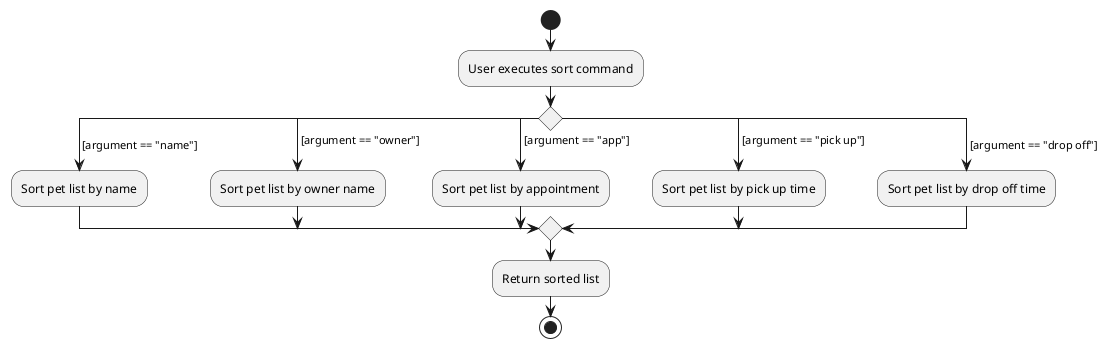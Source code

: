 @startuml
start
:User executes sort command;

'Since the beta syntax does not support placing the condition outside the
'diamond we place it as the true branch instead.
switch ()
case ( [argument == "name"] )
    :Sort pet list by name;
case ( [argument == "owner"] )
    :Sort pet list by owner name;
case ( [argument == "app"] )
    :Sort pet list by appointment;
case ( [argument == "pick up"] )
    :Sort pet list by pick up time;
case ( [argument == "drop off"] )
    :Sort pet list by drop off time;
endswitch

:Return sorted list;

stop
@enduml

